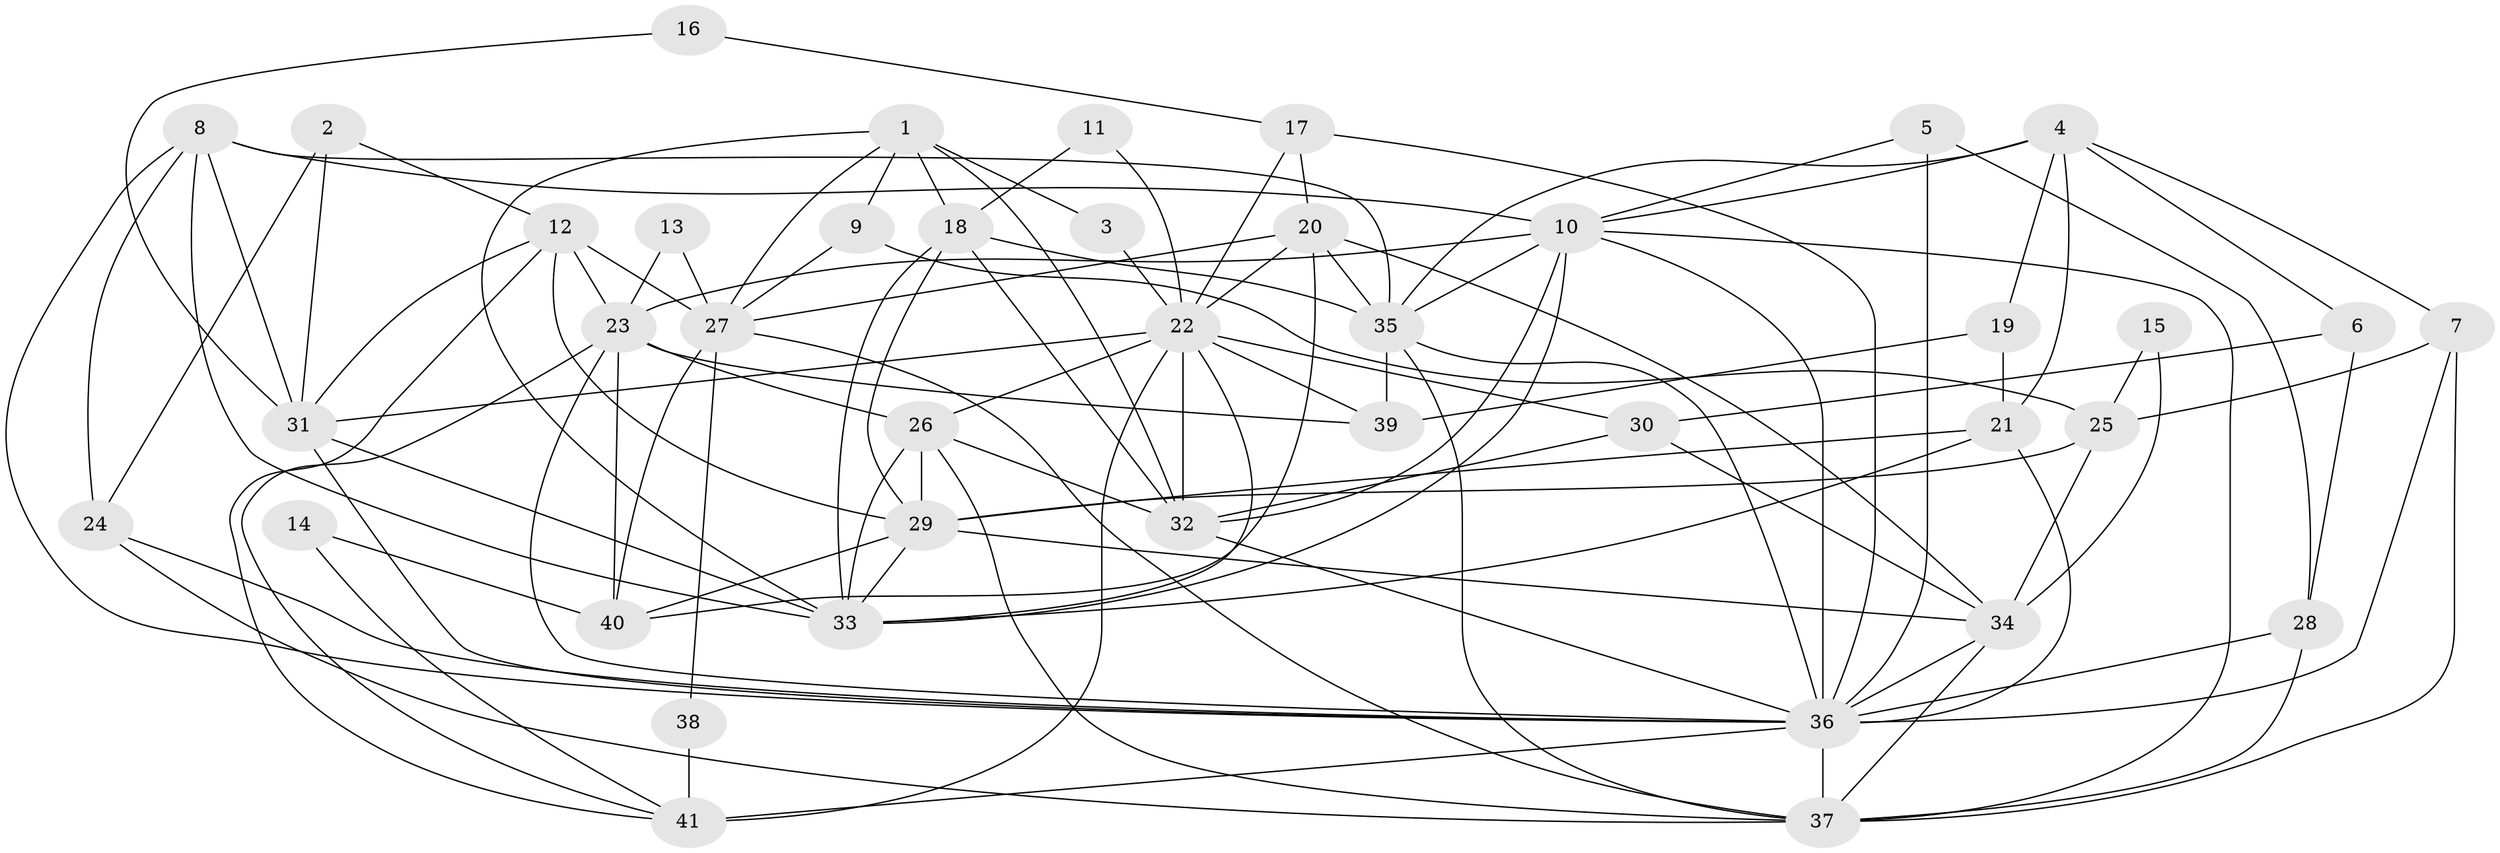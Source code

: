 // original degree distribution, {5: 0.12195121951219512, 3: 0.2926829268292683, 2: 0.14634146341463414, 6: 0.10975609756097561, 7: 0.04878048780487805, 4: 0.25609756097560976, 8: 0.024390243902439025}
// Generated by graph-tools (version 1.1) at 2025/50/03/09/25 03:50:07]
// undirected, 41 vertices, 111 edges
graph export_dot {
graph [start="1"]
  node [color=gray90,style=filled];
  1;
  2;
  3;
  4;
  5;
  6;
  7;
  8;
  9;
  10;
  11;
  12;
  13;
  14;
  15;
  16;
  17;
  18;
  19;
  20;
  21;
  22;
  23;
  24;
  25;
  26;
  27;
  28;
  29;
  30;
  31;
  32;
  33;
  34;
  35;
  36;
  37;
  38;
  39;
  40;
  41;
  1 -- 3 [weight=1.0];
  1 -- 9 [weight=1.0];
  1 -- 18 [weight=1.0];
  1 -- 27 [weight=1.0];
  1 -- 32 [weight=1.0];
  1 -- 33 [weight=1.0];
  2 -- 12 [weight=1.0];
  2 -- 24 [weight=1.0];
  2 -- 31 [weight=1.0];
  3 -- 22 [weight=1.0];
  4 -- 6 [weight=1.0];
  4 -- 7 [weight=1.0];
  4 -- 10 [weight=1.0];
  4 -- 19 [weight=1.0];
  4 -- 21 [weight=1.0];
  4 -- 35 [weight=1.0];
  5 -- 10 [weight=1.0];
  5 -- 28 [weight=1.0];
  5 -- 36 [weight=1.0];
  6 -- 28 [weight=1.0];
  6 -- 30 [weight=1.0];
  7 -- 25 [weight=1.0];
  7 -- 36 [weight=1.0];
  7 -- 37 [weight=1.0];
  8 -- 10 [weight=1.0];
  8 -- 24 [weight=1.0];
  8 -- 31 [weight=1.0];
  8 -- 33 [weight=1.0];
  8 -- 35 [weight=1.0];
  8 -- 36 [weight=1.0];
  9 -- 25 [weight=1.0];
  9 -- 27 [weight=1.0];
  10 -- 23 [weight=1.0];
  10 -- 32 [weight=1.0];
  10 -- 33 [weight=1.0];
  10 -- 35 [weight=2.0];
  10 -- 36 [weight=2.0];
  10 -- 37 [weight=1.0];
  11 -- 18 [weight=1.0];
  11 -- 22 [weight=1.0];
  12 -- 23 [weight=1.0];
  12 -- 27 [weight=1.0];
  12 -- 29 [weight=1.0];
  12 -- 31 [weight=1.0];
  12 -- 41 [weight=1.0];
  13 -- 23 [weight=1.0];
  13 -- 27 [weight=1.0];
  14 -- 40 [weight=1.0];
  14 -- 41 [weight=1.0];
  15 -- 25 [weight=1.0];
  15 -- 34 [weight=1.0];
  16 -- 17 [weight=1.0];
  16 -- 31 [weight=1.0];
  17 -- 20 [weight=1.0];
  17 -- 22 [weight=1.0];
  17 -- 36 [weight=1.0];
  18 -- 29 [weight=1.0];
  18 -- 32 [weight=1.0];
  18 -- 33 [weight=1.0];
  18 -- 35 [weight=1.0];
  19 -- 21 [weight=1.0];
  19 -- 39 [weight=1.0];
  20 -- 22 [weight=1.0];
  20 -- 27 [weight=1.0];
  20 -- 34 [weight=1.0];
  20 -- 35 [weight=2.0];
  20 -- 40 [weight=1.0];
  21 -- 29 [weight=1.0];
  21 -- 33 [weight=1.0];
  21 -- 36 [weight=1.0];
  22 -- 26 [weight=2.0];
  22 -- 30 [weight=2.0];
  22 -- 31 [weight=1.0];
  22 -- 32 [weight=1.0];
  22 -- 33 [weight=1.0];
  22 -- 39 [weight=1.0];
  22 -- 41 [weight=2.0];
  23 -- 26 [weight=1.0];
  23 -- 36 [weight=1.0];
  23 -- 39 [weight=1.0];
  23 -- 40 [weight=1.0];
  23 -- 41 [weight=1.0];
  24 -- 36 [weight=1.0];
  24 -- 37 [weight=1.0];
  25 -- 29 [weight=1.0];
  25 -- 34 [weight=1.0];
  26 -- 29 [weight=1.0];
  26 -- 32 [weight=1.0];
  26 -- 33 [weight=1.0];
  26 -- 37 [weight=1.0];
  27 -- 37 [weight=1.0];
  27 -- 38 [weight=1.0];
  27 -- 40 [weight=1.0];
  28 -- 36 [weight=1.0];
  28 -- 37 [weight=1.0];
  29 -- 33 [weight=1.0];
  29 -- 34 [weight=1.0];
  29 -- 40 [weight=1.0];
  30 -- 32 [weight=1.0];
  30 -- 34 [weight=1.0];
  31 -- 33 [weight=1.0];
  31 -- 36 [weight=1.0];
  32 -- 36 [weight=1.0];
  34 -- 36 [weight=1.0];
  34 -- 37 [weight=1.0];
  35 -- 36 [weight=1.0];
  35 -- 37 [weight=1.0];
  35 -- 39 [weight=1.0];
  36 -- 37 [weight=1.0];
  36 -- 41 [weight=1.0];
  38 -- 41 [weight=1.0];
}
